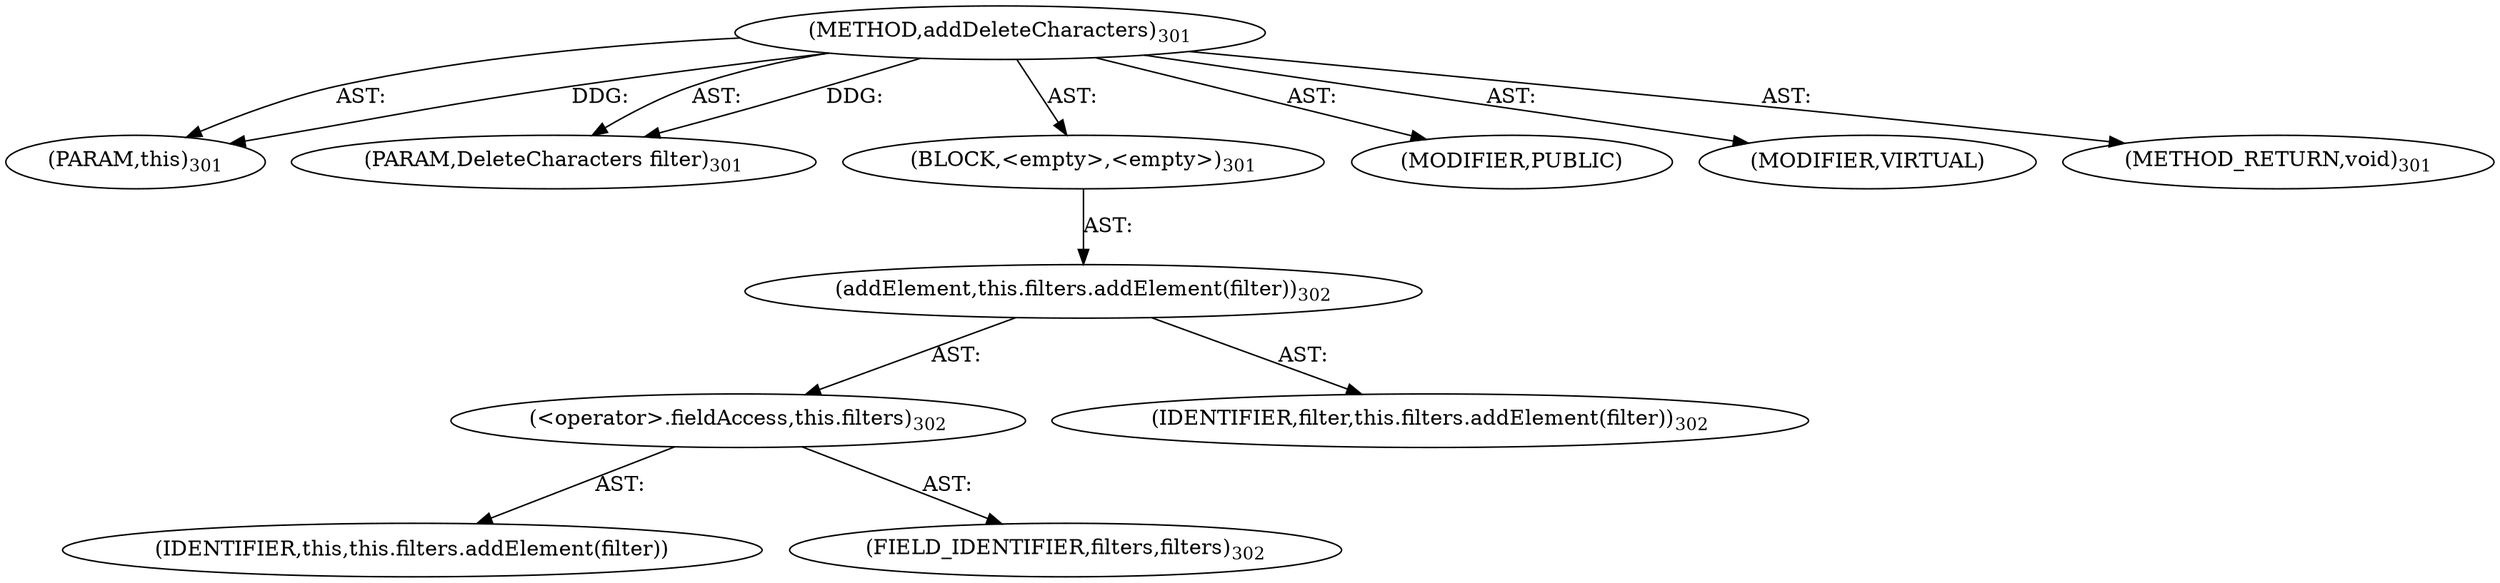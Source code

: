 digraph "addDeleteCharacters" {  
"111669149712" [label = <(METHOD,addDeleteCharacters)<SUB>301</SUB>> ]
"115964117049" [label = <(PARAM,this)<SUB>301</SUB>> ]
"115964117050" [label = <(PARAM,DeleteCharacters filter)<SUB>301</SUB>> ]
"25769803804" [label = <(BLOCK,&lt;empty&gt;,&lt;empty&gt;)<SUB>301</SUB>> ]
"30064771207" [label = <(addElement,this.filters.addElement(filter))<SUB>302</SUB>> ]
"30064771208" [label = <(&lt;operator&gt;.fieldAccess,this.filters)<SUB>302</SUB>> ]
"68719476856" [label = <(IDENTIFIER,this,this.filters.addElement(filter))> ]
"55834574903" [label = <(FIELD_IDENTIFIER,filters,filters)<SUB>302</SUB>> ]
"68719476857" [label = <(IDENTIFIER,filter,this.filters.addElement(filter))<SUB>302</SUB>> ]
"133143986216" [label = <(MODIFIER,PUBLIC)> ]
"133143986217" [label = <(MODIFIER,VIRTUAL)> ]
"128849018896" [label = <(METHOD_RETURN,void)<SUB>301</SUB>> ]
  "111669149712" -> "115964117049"  [ label = "AST: "] 
  "111669149712" -> "115964117050"  [ label = "AST: "] 
  "111669149712" -> "25769803804"  [ label = "AST: "] 
  "111669149712" -> "133143986216"  [ label = "AST: "] 
  "111669149712" -> "133143986217"  [ label = "AST: "] 
  "111669149712" -> "128849018896"  [ label = "AST: "] 
  "25769803804" -> "30064771207"  [ label = "AST: "] 
  "30064771207" -> "30064771208"  [ label = "AST: "] 
  "30064771207" -> "68719476857"  [ label = "AST: "] 
  "30064771208" -> "68719476856"  [ label = "AST: "] 
  "30064771208" -> "55834574903"  [ label = "AST: "] 
  "111669149712" -> "115964117049"  [ label = "DDG: "] 
  "111669149712" -> "115964117050"  [ label = "DDG: "] 
}
